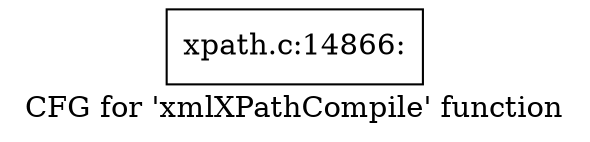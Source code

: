 digraph "CFG for 'xmlXPathCompile' function" {
	label="CFG for 'xmlXPathCompile' function";

	Node0x49428f0 [shape=record,label="{xpath.c:14866:}"];
}
